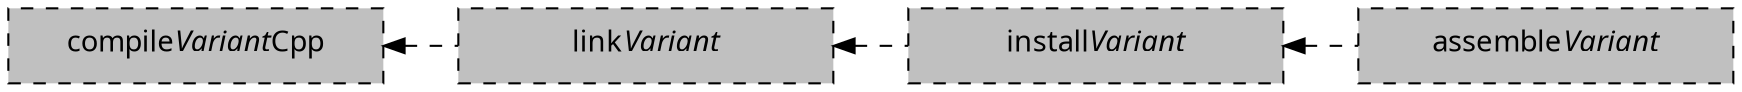 // Copyright 2018 the original author or authors.
//
// Licensed under the Apache License, Version 2.0 (the "License");
// you may not use this file except in compliance with the License.
// You may obtain a copy of the License at
//
//      http://www.apache.org/licenses/LICENSE-2.0
//
// Unless required by applicable law or agreed to in writing, software
// distributed under the License is distributed on an "AS IS" BASIS,
// WITHOUT WARRANTIES OR CONDITIONS OF ANY KIND, either express or implied.
// See the License for the specific language governing permissions and
// limitations under the License.

// dot -Tpng subprojects/docs/src/docs/userguide/img/cpp-application-variant-task-graph.dot > subprojects/docs/src/docs/userguide/img/cpp-application-variant-task-graph.png
digraph cppLibraryVariantTaskGraph {
  graph [ dpi = 100, fontname="Sans"];
  node [fontname = "Sans"];
  edge [fontname = "Sans"];
  node [shape=rectangle, fixedsize=true, width=2.5, height=0.5];
  node [style="dashed,filled", fillcolor=grey]
  rankdir=LR

  compileVariantCpp -> linkVariant -> installVariant -> assembleVariant [dir=back, style=dashed]
  compileVariantCpp[label=<compile<i>Variant</i>Cpp>]
  linkVariant[label=<link<i>Variant</i>>]
  installVariant[label=<install<i>Variant</i>>]
  assembleVariant[label=<assemble<i>Variant</i>>]
}